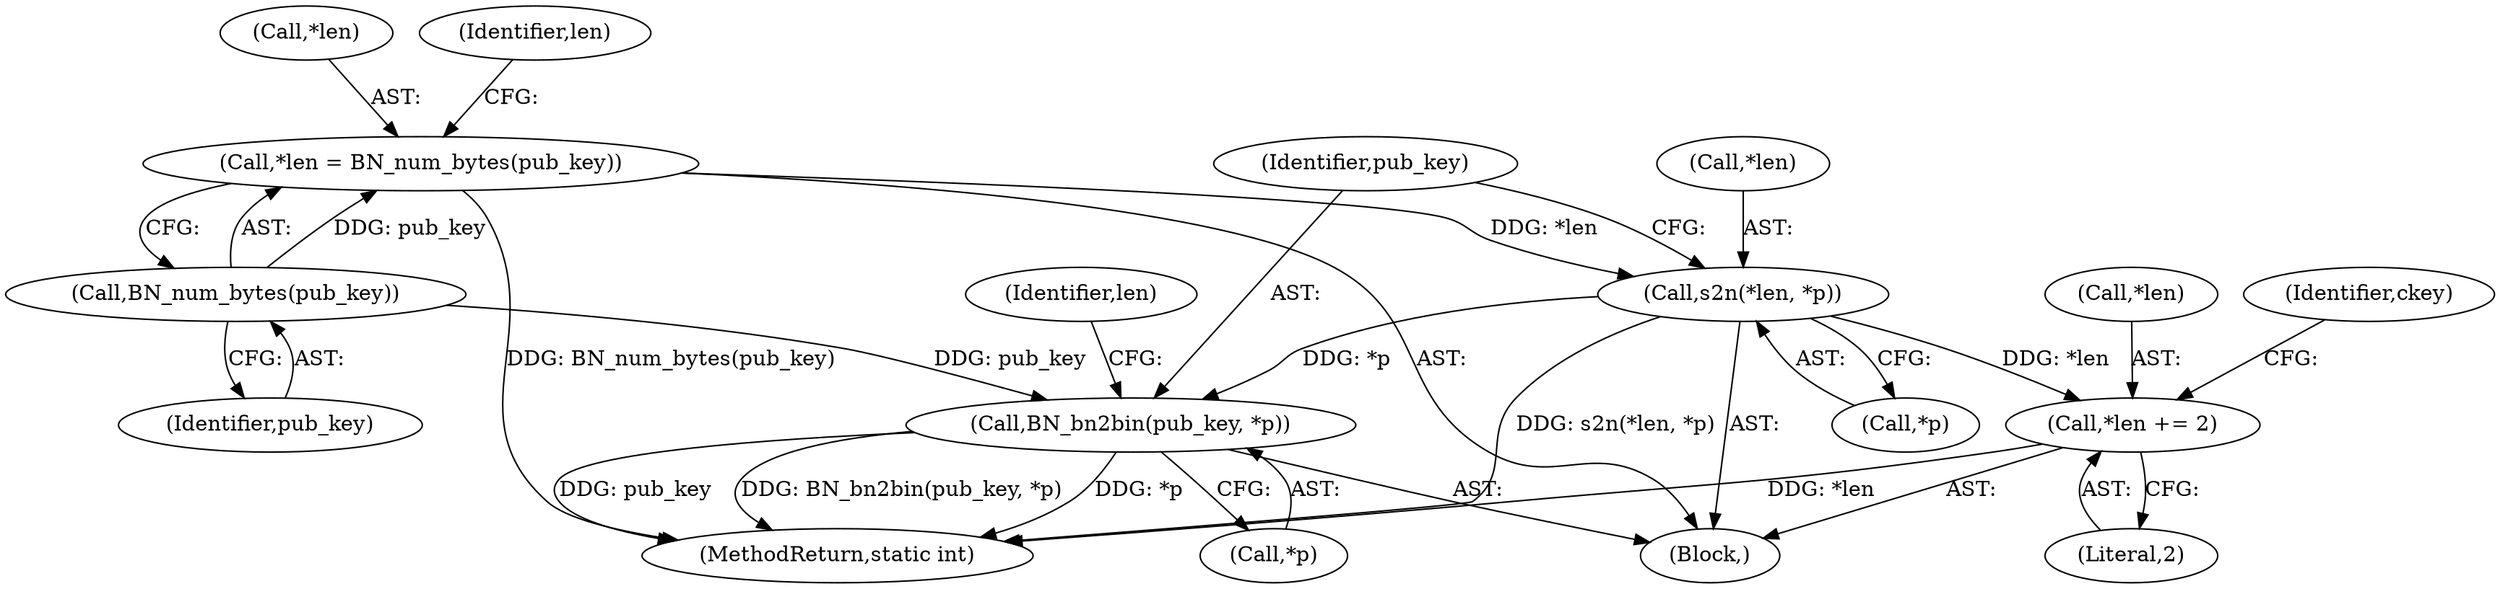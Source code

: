 digraph "0_openssl_efbe126e3ebb9123ac9d058aa2bb044261342aaa@pointer" {
"1000179" [label="(Call,*len = BN_num_bytes(pub_key))"];
"1000182" [label="(Call,BN_num_bytes(pub_key))"];
"1000184" [label="(Call,s2n(*len, *p))"];
"1000189" [label="(Call,BN_bn2bin(pub_key, *p))"];
"1000193" [label="(Call,*len += 2)"];
"1000191" [label="(Call,*p)"];
"1000195" [label="(Identifier,len)"];
"1000194" [label="(Call,*len)"];
"1000180" [label="(Call,*len)"];
"1000184" [label="(Call,s2n(*len, *p))"];
"1000193" [label="(Call,*len += 2)"];
"1000189" [label="(Call,BN_bn2bin(pub_key, *p))"];
"1000187" [label="(Call,*p)"];
"1000183" [label="(Identifier,pub_key)"];
"1000185" [label="(Call,*len)"];
"1000196" [label="(Literal,2)"];
"1000182" [label="(Call,BN_num_bytes(pub_key))"];
"1000201" [label="(MethodReturn,static int)"];
"1000179" [label="(Call,*len = BN_num_bytes(pub_key))"];
"1000190" [label="(Identifier,pub_key)"];
"1000106" [label="(Block,)"];
"1000186" [label="(Identifier,len)"];
"1000198" [label="(Identifier,ckey)"];
"1000179" -> "1000106"  [label="AST: "];
"1000179" -> "1000182"  [label="CFG: "];
"1000180" -> "1000179"  [label="AST: "];
"1000182" -> "1000179"  [label="AST: "];
"1000186" -> "1000179"  [label="CFG: "];
"1000179" -> "1000201"  [label="DDG: BN_num_bytes(pub_key)"];
"1000182" -> "1000179"  [label="DDG: pub_key"];
"1000179" -> "1000184"  [label="DDG: *len"];
"1000182" -> "1000183"  [label="CFG: "];
"1000183" -> "1000182"  [label="AST: "];
"1000182" -> "1000189"  [label="DDG: pub_key"];
"1000184" -> "1000106"  [label="AST: "];
"1000184" -> "1000187"  [label="CFG: "];
"1000185" -> "1000184"  [label="AST: "];
"1000187" -> "1000184"  [label="AST: "];
"1000190" -> "1000184"  [label="CFG: "];
"1000184" -> "1000201"  [label="DDG: s2n(*len, *p)"];
"1000184" -> "1000189"  [label="DDG: *p"];
"1000184" -> "1000193"  [label="DDG: *len"];
"1000189" -> "1000106"  [label="AST: "];
"1000189" -> "1000191"  [label="CFG: "];
"1000190" -> "1000189"  [label="AST: "];
"1000191" -> "1000189"  [label="AST: "];
"1000195" -> "1000189"  [label="CFG: "];
"1000189" -> "1000201"  [label="DDG: *p"];
"1000189" -> "1000201"  [label="DDG: pub_key"];
"1000189" -> "1000201"  [label="DDG: BN_bn2bin(pub_key, *p)"];
"1000193" -> "1000106"  [label="AST: "];
"1000193" -> "1000196"  [label="CFG: "];
"1000194" -> "1000193"  [label="AST: "];
"1000196" -> "1000193"  [label="AST: "];
"1000198" -> "1000193"  [label="CFG: "];
"1000193" -> "1000201"  [label="DDG: *len"];
}
